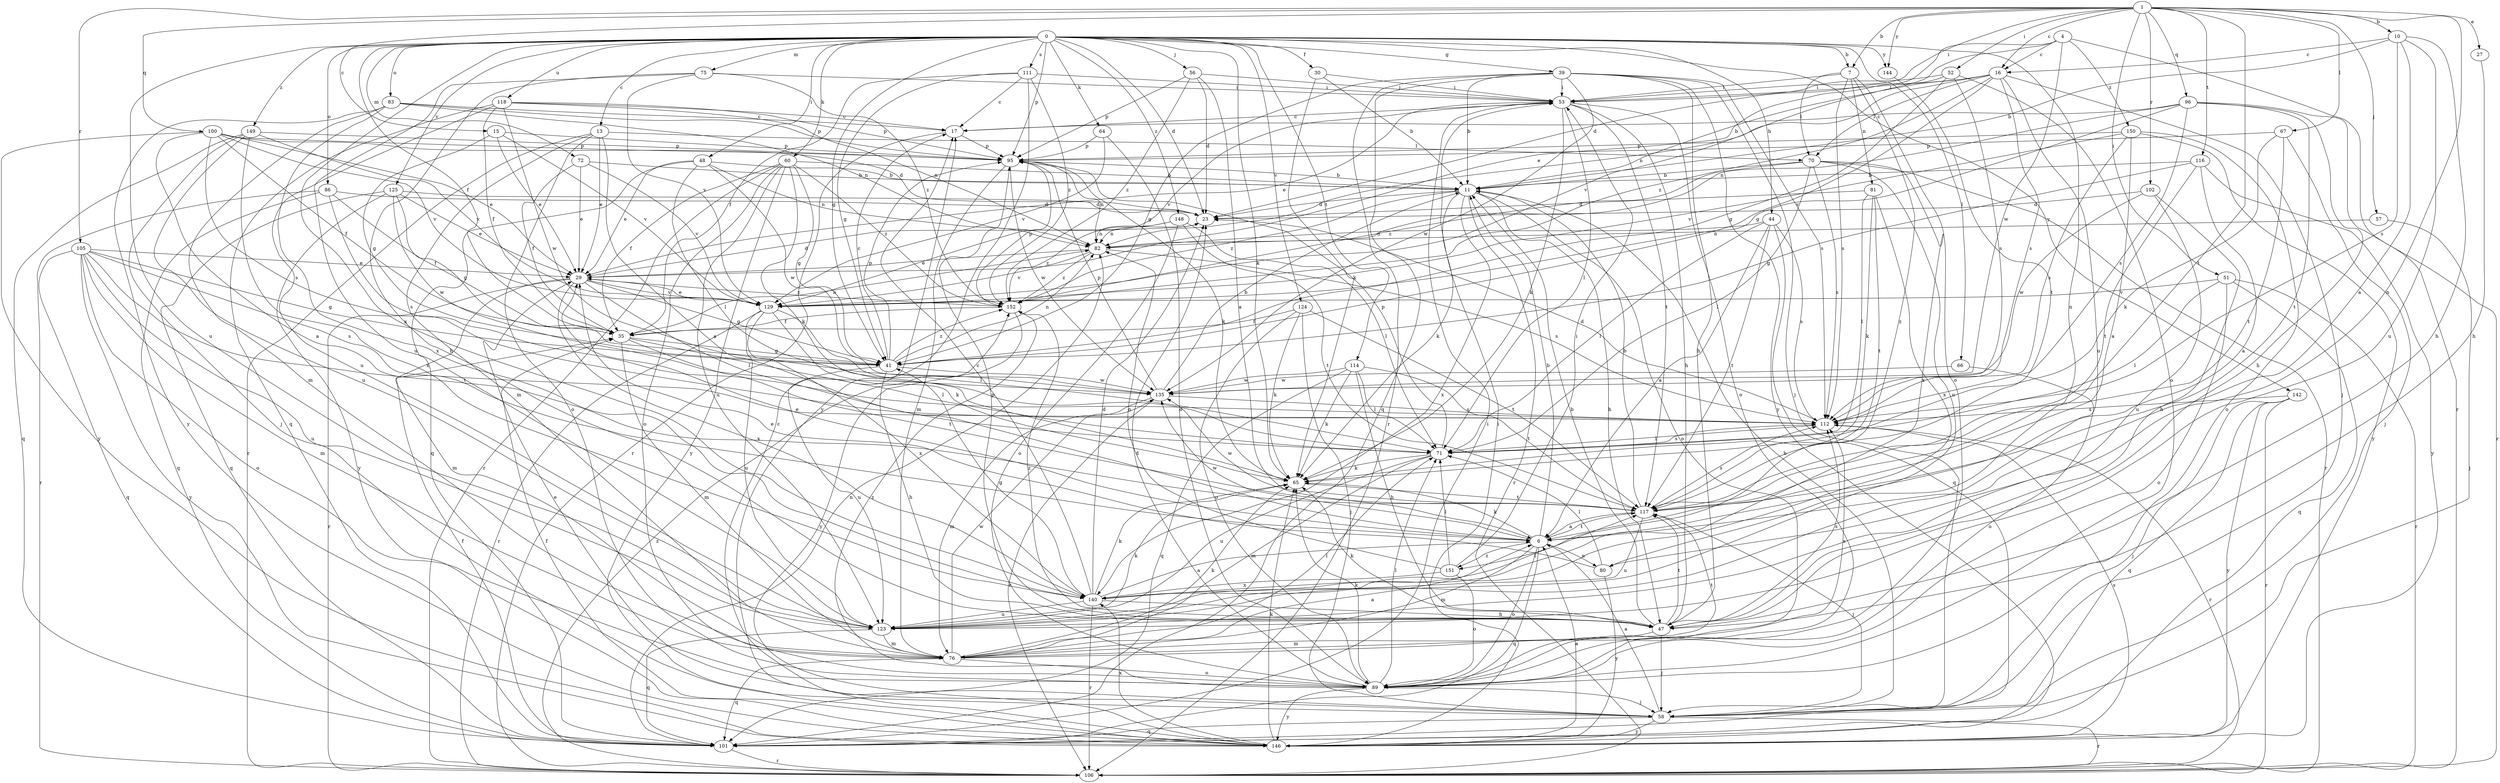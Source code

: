 strict digraph  {
0;
1;
4;
6;
7;
10;
11;
13;
15;
16;
17;
23;
27;
29;
30;
35;
39;
41;
44;
47;
48;
51;
52;
53;
56;
57;
58;
60;
64;
65;
66;
67;
70;
71;
72;
75;
76;
80;
81;
82;
83;
86;
89;
95;
96;
100;
101;
102;
105;
106;
111;
112;
114;
116;
117;
118;
123;
124;
125;
129;
135;
140;
142;
144;
146;
148;
149;
150;
151;
152;
0 -> 7  [label=b];
0 -> 13  [label=c];
0 -> 23  [label=d];
0 -> 30  [label=f];
0 -> 35  [label=f];
0 -> 39  [label=g];
0 -> 41  [label=g];
0 -> 44  [label=h];
0 -> 48  [label=i];
0 -> 56  [label=j];
0 -> 60  [label=k];
0 -> 64  [label=k];
0 -> 65  [label=k];
0 -> 66  [label=l];
0 -> 72  [label=m];
0 -> 75  [label=m];
0 -> 80  [label=n];
0 -> 83  [label=o];
0 -> 86  [label=o];
0 -> 95  [label=p];
0 -> 111  [label=s];
0 -> 114  [label=t];
0 -> 118  [label=u];
0 -> 123  [label=u];
0 -> 124  [label=v];
0 -> 125  [label=v];
0 -> 140  [label=x];
0 -> 142  [label=y];
0 -> 144  [label=y];
0 -> 148  [label=z];
0 -> 149  [label=z];
1 -> 7  [label=b];
1 -> 10  [label=b];
1 -> 15  [label=c];
1 -> 16  [label=c];
1 -> 27  [label=e];
1 -> 51  [label=i];
1 -> 52  [label=i];
1 -> 53  [label=i];
1 -> 57  [label=j];
1 -> 67  [label=l];
1 -> 80  [label=n];
1 -> 96  [label=q];
1 -> 100  [label=q];
1 -> 102  [label=r];
1 -> 105  [label=r];
1 -> 116  [label=t];
1 -> 117  [label=t];
1 -> 144  [label=y];
4 -> 16  [label=c];
4 -> 23  [label=d];
4 -> 29  [label=e];
4 -> 106  [label=r];
4 -> 135  [label=w];
4 -> 150  [label=z];
6 -> 11  [label=b];
6 -> 29  [label=e];
6 -> 65  [label=k];
6 -> 76  [label=m];
6 -> 80  [label=n];
6 -> 89  [label=o];
6 -> 101  [label=q];
6 -> 117  [label=t];
6 -> 135  [label=w];
6 -> 151  [label=z];
7 -> 53  [label=i];
7 -> 70  [label=l];
7 -> 81  [label=n];
7 -> 89  [label=o];
7 -> 112  [label=s];
7 -> 151  [label=z];
10 -> 6  [label=a];
10 -> 11  [label=b];
10 -> 16  [label=c];
10 -> 47  [label=h];
10 -> 112  [label=s];
10 -> 123  [label=u];
11 -> 23  [label=d];
11 -> 47  [label=h];
11 -> 65  [label=k];
11 -> 89  [label=o];
11 -> 106  [label=r];
11 -> 140  [label=x];
11 -> 152  [label=z];
13 -> 6  [label=a];
13 -> 29  [label=e];
13 -> 70  [label=l];
13 -> 76  [label=m];
13 -> 89  [label=o];
13 -> 106  [label=r];
15 -> 29  [label=e];
15 -> 41  [label=g];
15 -> 95  [label=p];
15 -> 129  [label=v];
16 -> 11  [label=b];
16 -> 41  [label=g];
16 -> 53  [label=i];
16 -> 58  [label=j];
16 -> 70  [label=l];
16 -> 82  [label=n];
16 -> 112  [label=s];
16 -> 123  [label=u];
16 -> 152  [label=z];
17 -> 95  [label=p];
17 -> 106  [label=r];
23 -> 82  [label=n];
27 -> 47  [label=h];
29 -> 23  [label=d];
29 -> 41  [label=g];
29 -> 71  [label=l];
29 -> 76  [label=m];
29 -> 106  [label=r];
29 -> 129  [label=v];
29 -> 140  [label=x];
29 -> 152  [label=z];
30 -> 11  [label=b];
30 -> 53  [label=i];
30 -> 65  [label=k];
35 -> 41  [label=g];
35 -> 71  [label=l];
35 -> 76  [label=m];
35 -> 82  [label=n];
35 -> 117  [label=t];
39 -> 11  [label=b];
39 -> 41  [label=g];
39 -> 47  [label=h];
39 -> 53  [label=i];
39 -> 58  [label=j];
39 -> 101  [label=q];
39 -> 106  [label=r];
39 -> 112  [label=s];
39 -> 135  [label=w];
39 -> 146  [label=y];
41 -> 17  [label=c];
41 -> 47  [label=h];
41 -> 82  [label=n];
41 -> 95  [label=p];
41 -> 123  [label=u];
41 -> 135  [label=w];
41 -> 152  [label=z];
44 -> 6  [label=a];
44 -> 71  [label=l];
44 -> 82  [label=n];
44 -> 101  [label=q];
44 -> 112  [label=s];
44 -> 117  [label=t];
47 -> 11  [label=b];
47 -> 58  [label=j];
47 -> 65  [label=k];
47 -> 76  [label=m];
47 -> 95  [label=p];
47 -> 112  [label=s];
47 -> 117  [label=t];
47 -> 152  [label=z];
48 -> 11  [label=b];
48 -> 29  [label=e];
48 -> 71  [label=l];
48 -> 82  [label=n];
48 -> 101  [label=q];
48 -> 135  [label=w];
51 -> 71  [label=l];
51 -> 89  [label=o];
51 -> 101  [label=q];
51 -> 106  [label=r];
51 -> 129  [label=v];
52 -> 41  [label=g];
52 -> 53  [label=i];
52 -> 89  [label=o];
52 -> 112  [label=s];
52 -> 129  [label=v];
53 -> 17  [label=c];
53 -> 29  [label=e];
53 -> 47  [label=h];
53 -> 65  [label=k];
53 -> 71  [label=l];
53 -> 89  [label=o];
53 -> 117  [label=t];
53 -> 129  [label=v];
56 -> 6  [label=a];
56 -> 23  [label=d];
56 -> 53  [label=i];
56 -> 95  [label=p];
56 -> 152  [label=z];
57 -> 58  [label=j];
57 -> 82  [label=n];
58 -> 6  [label=a];
58 -> 11  [label=b];
58 -> 17  [label=c];
58 -> 29  [label=e];
58 -> 101  [label=q];
58 -> 106  [label=r];
58 -> 146  [label=y];
60 -> 11  [label=b];
60 -> 35  [label=f];
60 -> 41  [label=g];
60 -> 65  [label=k];
60 -> 89  [label=o];
60 -> 106  [label=r];
60 -> 123  [label=u];
60 -> 146  [label=y];
60 -> 152  [label=z];
64 -> 89  [label=o];
64 -> 95  [label=p];
64 -> 129  [label=v];
65 -> 117  [label=t];
66 -> 89  [label=o];
66 -> 135  [label=w];
67 -> 58  [label=j];
67 -> 65  [label=k];
67 -> 95  [label=p];
67 -> 117  [label=t];
70 -> 11  [label=b];
70 -> 71  [label=l];
70 -> 106  [label=r];
70 -> 112  [label=s];
70 -> 123  [label=u];
70 -> 140  [label=x];
70 -> 152  [label=z];
71 -> 65  [label=k];
71 -> 76  [label=m];
71 -> 95  [label=p];
71 -> 112  [label=s];
71 -> 123  [label=u];
72 -> 11  [label=b];
72 -> 29  [label=e];
72 -> 35  [label=f];
72 -> 129  [label=v];
75 -> 47  [label=h];
75 -> 53  [label=i];
75 -> 123  [label=u];
75 -> 129  [label=v];
75 -> 152  [label=z];
76 -> 6  [label=a];
76 -> 65  [label=k];
76 -> 71  [label=l];
76 -> 89  [label=o];
76 -> 101  [label=q];
76 -> 112  [label=s];
76 -> 117  [label=t];
76 -> 135  [label=w];
80 -> 29  [label=e];
80 -> 71  [label=l];
80 -> 146  [label=y];
81 -> 23  [label=d];
81 -> 65  [label=k];
81 -> 71  [label=l];
81 -> 117  [label=t];
81 -> 140  [label=x];
82 -> 29  [label=e];
82 -> 112  [label=s];
82 -> 129  [label=v];
82 -> 152  [label=z];
83 -> 17  [label=c];
83 -> 76  [label=m];
83 -> 82  [label=n];
83 -> 95  [label=p];
83 -> 140  [label=x];
83 -> 146  [label=y];
86 -> 23  [label=d];
86 -> 35  [label=f];
86 -> 101  [label=q];
86 -> 106  [label=r];
86 -> 112  [label=s];
89 -> 23  [label=d];
89 -> 58  [label=j];
89 -> 65  [label=k];
89 -> 71  [label=l];
89 -> 146  [label=y];
89 -> 152  [label=z];
95 -> 11  [label=b];
95 -> 65  [label=k];
95 -> 76  [label=m];
95 -> 82  [label=n];
95 -> 135  [label=w];
96 -> 17  [label=c];
96 -> 47  [label=h];
96 -> 82  [label=n];
96 -> 106  [label=r];
96 -> 112  [label=s];
96 -> 117  [label=t];
96 -> 129  [label=v];
100 -> 6  [label=a];
100 -> 23  [label=d];
100 -> 29  [label=e];
100 -> 35  [label=f];
100 -> 95  [label=p];
100 -> 112  [label=s];
100 -> 129  [label=v];
100 -> 146  [label=y];
101 -> 35  [label=f];
101 -> 53  [label=i];
101 -> 82  [label=n];
101 -> 106  [label=r];
102 -> 23  [label=d];
102 -> 47  [label=h];
102 -> 123  [label=u];
102 -> 135  [label=w];
105 -> 29  [label=e];
105 -> 41  [label=g];
105 -> 76  [label=m];
105 -> 89  [label=o];
105 -> 101  [label=q];
105 -> 112  [label=s];
105 -> 117  [label=t];
105 -> 123  [label=u];
105 -> 146  [label=y];
106 -> 152  [label=z];
111 -> 17  [label=c];
111 -> 35  [label=f];
111 -> 41  [label=g];
111 -> 53  [label=i];
111 -> 146  [label=y];
111 -> 152  [label=z];
112 -> 23  [label=d];
112 -> 71  [label=l];
112 -> 106  [label=r];
114 -> 47  [label=h];
114 -> 65  [label=k];
114 -> 71  [label=l];
114 -> 101  [label=q];
114 -> 117  [label=t];
114 -> 135  [label=w];
116 -> 6  [label=a];
116 -> 11  [label=b];
116 -> 41  [label=g];
116 -> 117  [label=t];
116 -> 146  [label=y];
117 -> 6  [label=a];
117 -> 11  [label=b];
117 -> 58  [label=j];
117 -> 112  [label=s];
117 -> 123  [label=u];
117 -> 135  [label=w];
118 -> 17  [label=c];
118 -> 35  [label=f];
118 -> 82  [label=n];
118 -> 95  [label=p];
118 -> 101  [label=q];
118 -> 123  [label=u];
118 -> 135  [label=w];
123 -> 65  [label=k];
123 -> 76  [label=m];
123 -> 101  [label=q];
124 -> 35  [label=f];
124 -> 58  [label=j];
124 -> 65  [label=k];
124 -> 89  [label=o];
124 -> 117  [label=t];
125 -> 23  [label=d];
125 -> 29  [label=e];
125 -> 41  [label=g];
125 -> 101  [label=q];
125 -> 135  [label=w];
125 -> 146  [label=y];
129 -> 29  [label=e];
129 -> 65  [label=k];
129 -> 71  [label=l];
129 -> 106  [label=r];
129 -> 123  [label=u];
129 -> 140  [label=x];
135 -> 11  [label=b];
135 -> 76  [label=m];
135 -> 95  [label=p];
135 -> 106  [label=r];
135 -> 112  [label=s];
140 -> 6  [label=a];
140 -> 17  [label=c];
140 -> 23  [label=d];
140 -> 41  [label=g];
140 -> 47  [label=h];
140 -> 65  [label=k];
140 -> 106  [label=r];
140 -> 117  [label=t];
140 -> 123  [label=u];
142 -> 58  [label=j];
142 -> 101  [label=q];
142 -> 106  [label=r];
142 -> 112  [label=s];
142 -> 146  [label=y];
144 -> 117  [label=t];
146 -> 6  [label=a];
146 -> 35  [label=f];
146 -> 53  [label=i];
146 -> 65  [label=k];
146 -> 112  [label=s];
146 -> 140  [label=x];
148 -> 71  [label=l];
148 -> 82  [label=n];
148 -> 89  [label=o];
148 -> 117  [label=t];
148 -> 152  [label=z];
149 -> 58  [label=j];
149 -> 95  [label=p];
149 -> 101  [label=q];
149 -> 123  [label=u];
149 -> 129  [label=v];
149 -> 140  [label=x];
150 -> 6  [label=a];
150 -> 89  [label=o];
150 -> 95  [label=p];
150 -> 112  [label=s];
150 -> 129  [label=v];
150 -> 146  [label=y];
151 -> 53  [label=i];
151 -> 71  [label=l];
151 -> 82  [label=n];
151 -> 89  [label=o];
151 -> 140  [label=x];
152 -> 35  [label=f];
152 -> 95  [label=p];
152 -> 146  [label=y];
}
